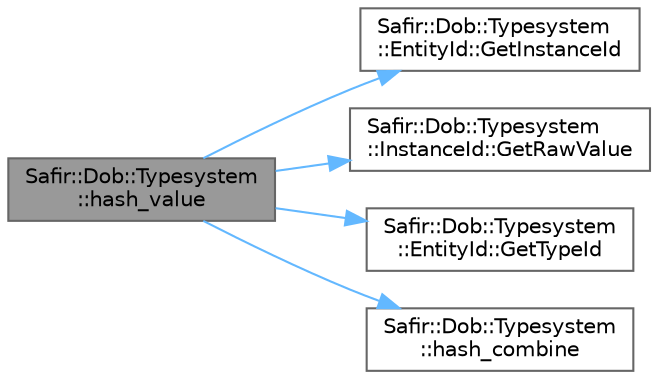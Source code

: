 digraph "Safir::Dob::Typesystem::hash_value"
{
 // LATEX_PDF_SIZE
  bgcolor="transparent";
  edge [fontname=Helvetica,fontsize=10,labelfontname=Helvetica,labelfontsize=10];
  node [fontname=Helvetica,fontsize=10,shape=box,height=0.2,width=0.4];
  rankdir="LR";
  Node1 [label="Safir::Dob::Typesystem\l::hash_value",height=0.2,width=0.4,color="gray40", fillcolor="grey60", style="filled", fontcolor="black",tooltip=" "];
  Node1 -> Node2 [color="steelblue1",style="solid"];
  Node2 [label="Safir::Dob::Typesystem\l::EntityId::GetInstanceId",height=0.2,width=0.4,color="grey40", fillcolor="white", style="filled",URL="$a01439.html#a292fe78328d4d276a728ebcab4854a8a",tooltip="Get the Instance number out of the EntityId."];
  Node1 -> Node3 [color="steelblue1",style="solid"];
  Node3 [label="Safir::Dob::Typesystem\l::InstanceId::GetRawValue",height=0.2,width=0.4,color="grey40", fillcolor="white", style="filled",URL="$a01487.html#acf24e8063b113e397ef82bc59327ca52",tooltip="Get the raw 64 bit integer identifier."];
  Node1 -> Node4 [color="steelblue1",style="solid"];
  Node4 [label="Safir::Dob::Typesystem\l::EntityId::GetTypeId",height=0.2,width=0.4,color="grey40", fillcolor="white", style="filled",URL="$a01439.html#a2c8d3d671b4b29a11f6812e0d6346a6f",tooltip="Get the type id out of the EntityId."];
  Node1 -> Node5 [color="steelblue1",style="solid"];
  Node5 [label="Safir::Dob::Typesystem\l::hash_combine",height=0.2,width=0.4,color="grey40", fillcolor="white", style="filled",URL="$a00398.html#a4296c0c56c8440eaddc10377f10aa430",tooltip=" "];
}
